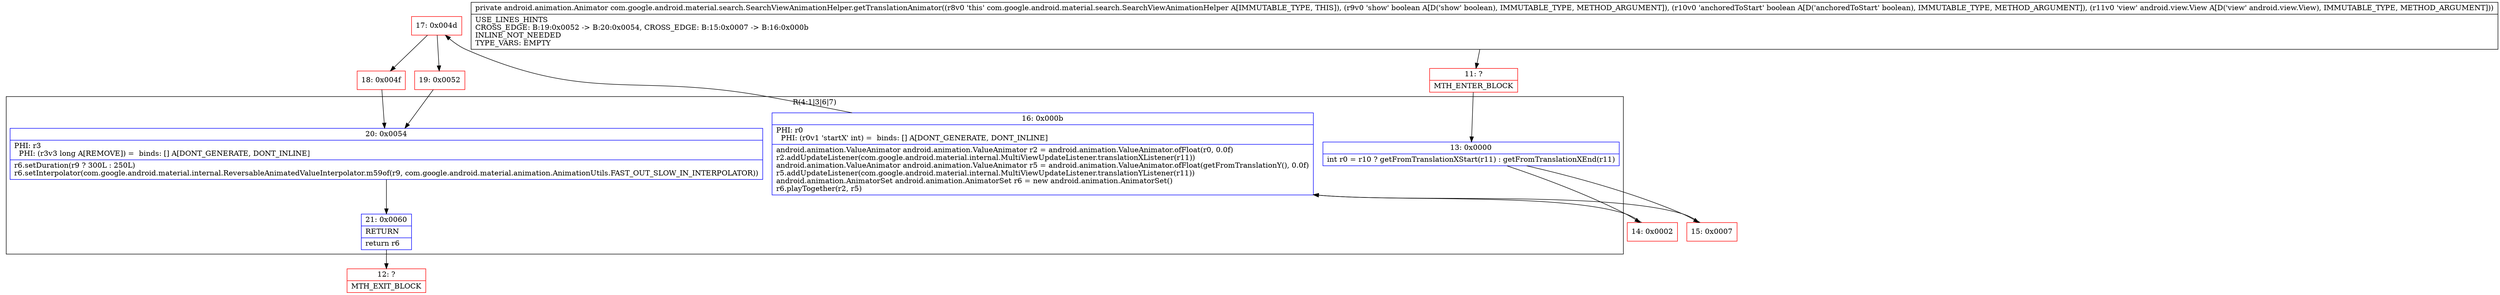 digraph "CFG forcom.google.android.material.search.SearchViewAnimationHelper.getTranslationAnimator(ZZLandroid\/view\/View;)Landroid\/animation\/Animator;" {
subgraph cluster_Region_761371571 {
label = "R(4:1|3|6|7)";
node [shape=record,color=blue];
Node_13 [shape=record,label="{13\:\ 0x0000|int r0 = r10 ? getFromTranslationXStart(r11) : getFromTranslationXEnd(r11)\l}"];
Node_16 [shape=record,label="{16\:\ 0x000b|PHI: r0 \l  PHI: (r0v1 'startX' int) =  binds: [] A[DONT_GENERATE, DONT_INLINE]\l|android.animation.ValueAnimator android.animation.ValueAnimator r2 = android.animation.ValueAnimator.ofFloat(r0, 0.0f)\lr2.addUpdateListener(com.google.android.material.internal.MultiViewUpdateListener.translationXListener(r11))\landroid.animation.ValueAnimator android.animation.ValueAnimator r5 = android.animation.ValueAnimator.ofFloat(getFromTranslationY(), 0.0f)\lr5.addUpdateListener(com.google.android.material.internal.MultiViewUpdateListener.translationYListener(r11))\landroid.animation.AnimatorSet android.animation.AnimatorSet r6 = new android.animation.AnimatorSet()\lr6.playTogether(r2, r5)\l}"];
Node_20 [shape=record,label="{20\:\ 0x0054|PHI: r3 \l  PHI: (r3v3 long A[REMOVE]) =  binds: [] A[DONT_GENERATE, DONT_INLINE]\l|r6.setDuration(r9 ? 300L : 250L)\lr6.setInterpolator(com.google.android.material.internal.ReversableAnimatedValueInterpolator.m59of(r9, com.google.android.material.animation.AnimationUtils.FAST_OUT_SLOW_IN_INTERPOLATOR))\l}"];
Node_21 [shape=record,label="{21\:\ 0x0060|RETURN\l|return r6\l}"];
}
Node_11 [shape=record,color=red,label="{11\:\ ?|MTH_ENTER_BLOCK\l}"];
Node_14 [shape=record,color=red,label="{14\:\ 0x0002}"];
Node_17 [shape=record,color=red,label="{17\:\ 0x004d}"];
Node_18 [shape=record,color=red,label="{18\:\ 0x004f}"];
Node_12 [shape=record,color=red,label="{12\:\ ?|MTH_EXIT_BLOCK\l}"];
Node_19 [shape=record,color=red,label="{19\:\ 0x0052}"];
Node_15 [shape=record,color=red,label="{15\:\ 0x0007}"];
MethodNode[shape=record,label="{private android.animation.Animator com.google.android.material.search.SearchViewAnimationHelper.getTranslationAnimator((r8v0 'this' com.google.android.material.search.SearchViewAnimationHelper A[IMMUTABLE_TYPE, THIS]), (r9v0 'show' boolean A[D('show' boolean), IMMUTABLE_TYPE, METHOD_ARGUMENT]), (r10v0 'anchoredToStart' boolean A[D('anchoredToStart' boolean), IMMUTABLE_TYPE, METHOD_ARGUMENT]), (r11v0 'view' android.view.View A[D('view' android.view.View), IMMUTABLE_TYPE, METHOD_ARGUMENT]))  | USE_LINES_HINTS\lCROSS_EDGE: B:19:0x0052 \-\> B:20:0x0054, CROSS_EDGE: B:15:0x0007 \-\> B:16:0x000b\lINLINE_NOT_NEEDED\lTYPE_VARS: EMPTY\l}"];
MethodNode -> Node_11;Node_13 -> Node_14;
Node_13 -> Node_15;
Node_16 -> Node_17;
Node_20 -> Node_21;
Node_21 -> Node_12;
Node_11 -> Node_13;
Node_14 -> Node_16;
Node_17 -> Node_18;
Node_17 -> Node_19;
Node_18 -> Node_20;
Node_19 -> Node_20;
Node_15 -> Node_16;
}

